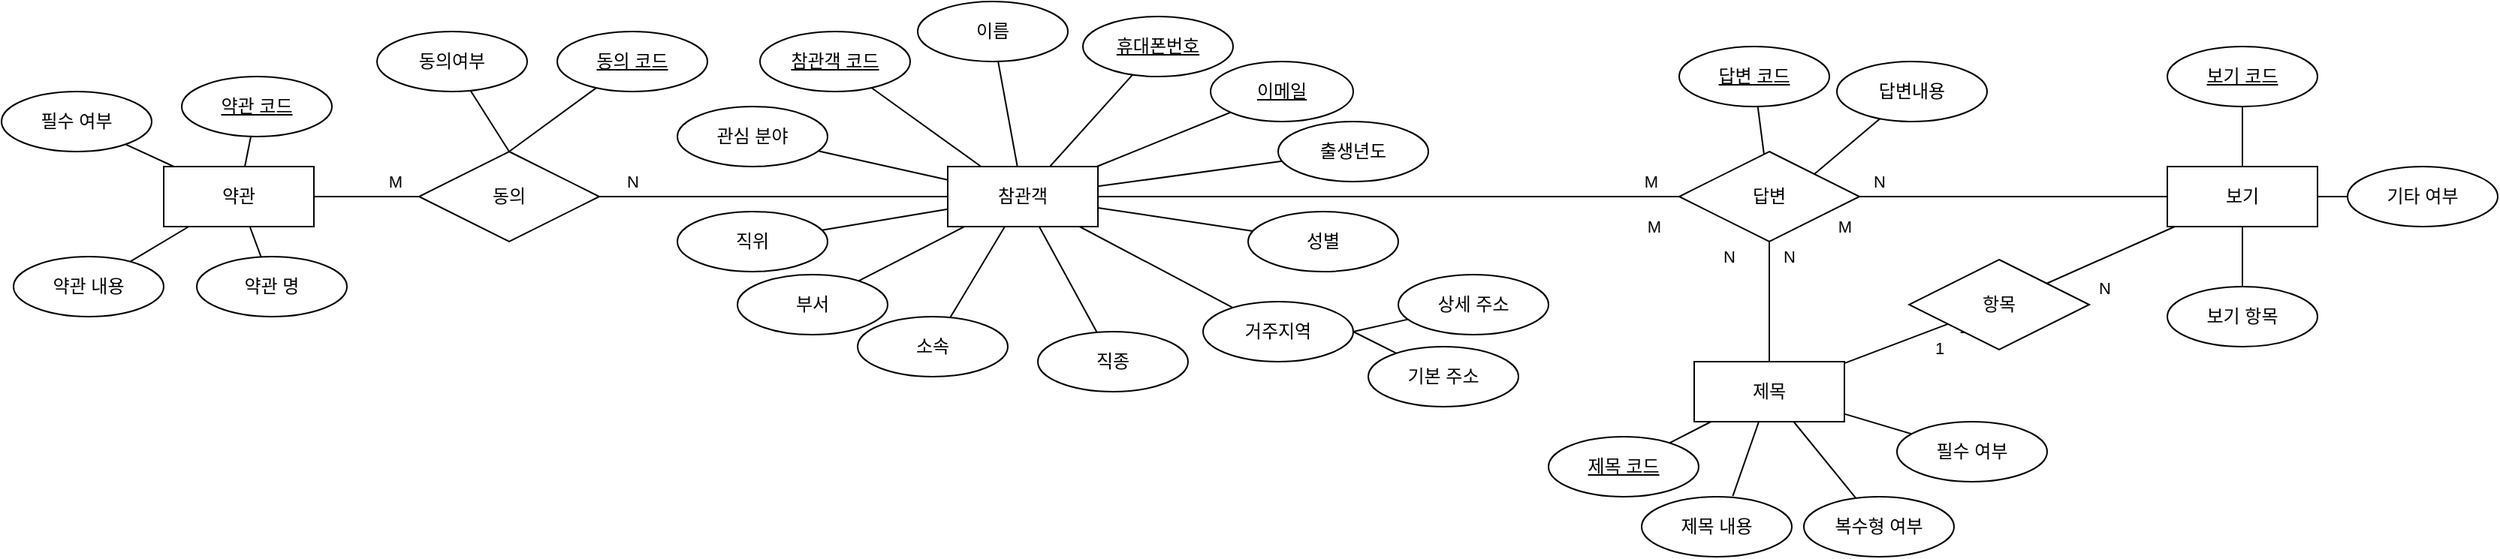 <mxfile version="24.6.2" type="github" pages="2">
  <diagram name="페이지-1" id="R2ysIsO2yRYIYrhWCdYy">
    <mxGraphModel dx="2016" dy="1233" grid="1" gridSize="10" guides="1" tooltips="1" connect="1" arrows="1" fold="1" page="1" pageScale="1" pageWidth="850" pageHeight="1100" math="0" shadow="0">
      <root>
        <mxCell id="0" />
        <mxCell id="1" parent="0" />
        <mxCell id="bbzpcZMjXYRwJVZqYpki-1" value="참관객" style="whiteSpace=wrap;html=1;align=center;" parent="1" vertex="1">
          <mxGeometry x="660" y="140" width="100" height="40" as="geometry" />
        </mxCell>
        <mxCell id="bbzpcZMjXYRwJVZqYpki-2" value="이름" style="ellipse;whiteSpace=wrap;html=1;align=center;" parent="1" vertex="1">
          <mxGeometry x="640" y="30" width="100" height="40" as="geometry" />
        </mxCell>
        <mxCell id="bbzpcZMjXYRwJVZqYpki-3" value="" style="endArrow=none;html=1;rounded=0;" parent="1" source="bbzpcZMjXYRwJVZqYpki-2" target="bbzpcZMjXYRwJVZqYpki-1" edge="1">
          <mxGeometry relative="1" as="geometry">
            <mxPoint x="630" y="160" as="sourcePoint" />
            <mxPoint x="790" y="160" as="targetPoint" />
          </mxGeometry>
        </mxCell>
        <mxCell id="bbzpcZMjXYRwJVZqYpki-4" value="휴대폰번호" style="ellipse;whiteSpace=wrap;html=1;align=center;fontStyle=4;" parent="1" vertex="1">
          <mxGeometry x="750" y="40" width="100" height="40" as="geometry" />
        </mxCell>
        <mxCell id="bbzpcZMjXYRwJVZqYpki-5" value="" style="endArrow=none;html=1;rounded=0;" parent="1" source="bbzpcZMjXYRwJVZqYpki-4" target="bbzpcZMjXYRwJVZqYpki-1" edge="1">
          <mxGeometry relative="1" as="geometry">
            <mxPoint x="683" y="119" as="sourcePoint" />
            <mxPoint x="706" y="150" as="targetPoint" />
          </mxGeometry>
        </mxCell>
        <mxCell id="bbzpcZMjXYRwJVZqYpki-6" value="이메일" style="ellipse;whiteSpace=wrap;html=1;align=center;fontStyle=4;" parent="1" vertex="1">
          <mxGeometry x="835" y="70" width="95" height="40" as="geometry" />
        </mxCell>
        <mxCell id="bbzpcZMjXYRwJVZqYpki-7" value="참관객 코드" style="ellipse;whiteSpace=wrap;html=1;align=center;fontStyle=4;" parent="1" vertex="1">
          <mxGeometry x="535" y="50" width="100" height="40" as="geometry" />
        </mxCell>
        <mxCell id="bbzpcZMjXYRwJVZqYpki-8" value="" style="endArrow=none;html=1;rounded=0;" parent="1" source="bbzpcZMjXYRwJVZqYpki-6" target="bbzpcZMjXYRwJVZqYpki-1" edge="1">
          <mxGeometry relative="1" as="geometry">
            <mxPoint x="683" y="119" as="sourcePoint" />
            <mxPoint x="706" y="150" as="targetPoint" />
          </mxGeometry>
        </mxCell>
        <mxCell id="bbzpcZMjXYRwJVZqYpki-9" value="" style="endArrow=none;html=1;rounded=0;" parent="1" source="bbzpcZMjXYRwJVZqYpki-7" target="bbzpcZMjXYRwJVZqYpki-1" edge="1">
          <mxGeometry relative="1" as="geometry">
            <mxPoint x="810" y="160" as="sourcePoint" />
            <mxPoint x="770" y="164" as="targetPoint" />
          </mxGeometry>
        </mxCell>
        <mxCell id="bbzpcZMjXYRwJVZqYpki-10" value="거주지역" style="ellipse;whiteSpace=wrap;html=1;align=center;" parent="1" vertex="1">
          <mxGeometry x="830" y="230" width="100" height="40" as="geometry" />
        </mxCell>
        <mxCell id="bbzpcZMjXYRwJVZqYpki-11" value="" style="endArrow=none;html=1;rounded=0;" parent="1" source="bbzpcZMjXYRwJVZqYpki-10" target="bbzpcZMjXYRwJVZqYpki-1" edge="1">
          <mxGeometry relative="1" as="geometry">
            <mxPoint x="683" y="119" as="sourcePoint" />
            <mxPoint x="706" y="150" as="targetPoint" />
          </mxGeometry>
        </mxCell>
        <mxCell id="bbzpcZMjXYRwJVZqYpki-12" value="기본 주소" style="ellipse;whiteSpace=wrap;html=1;align=center;" parent="1" vertex="1">
          <mxGeometry x="940" y="260" width="100" height="40" as="geometry" />
        </mxCell>
        <mxCell id="bbzpcZMjXYRwJVZqYpki-13" value="상세 주소" style="ellipse;whiteSpace=wrap;html=1;align=center;" parent="1" vertex="1">
          <mxGeometry x="960" y="212" width="100" height="40" as="geometry" />
        </mxCell>
        <mxCell id="bbzpcZMjXYRwJVZqYpki-14" value="" style="endArrow=none;html=1;rounded=0;entryX=1;entryY=0.5;entryDx=0;entryDy=0;" parent="1" source="bbzpcZMjXYRwJVZqYpki-12" target="bbzpcZMjXYRwJVZqYpki-10" edge="1">
          <mxGeometry relative="1" as="geometry">
            <mxPoint x="274" y="125" as="sourcePoint" />
            <mxPoint x="310" y="140" as="targetPoint" />
          </mxGeometry>
        </mxCell>
        <mxCell id="bbzpcZMjXYRwJVZqYpki-15" value="" style="endArrow=none;html=1;rounded=0;entryX=1;entryY=0.5;entryDx=0;entryDy=0;" parent="1" source="bbzpcZMjXYRwJVZqYpki-13" target="bbzpcZMjXYRwJVZqYpki-10" edge="1">
          <mxGeometry relative="1" as="geometry">
            <mxPoint x="293" y="131" as="sourcePoint" />
            <mxPoint x="328" y="139" as="targetPoint" />
          </mxGeometry>
        </mxCell>
        <mxCell id="bbzpcZMjXYRwJVZqYpki-16" value="소속" style="ellipse;whiteSpace=wrap;html=1;align=center;" parent="1" vertex="1">
          <mxGeometry x="600" y="240" width="100" height="40" as="geometry" />
        </mxCell>
        <mxCell id="bbzpcZMjXYRwJVZqYpki-17" value="" style="endArrow=none;html=1;rounded=0;" parent="1" source="bbzpcZMjXYRwJVZqYpki-16" target="bbzpcZMjXYRwJVZqYpki-1" edge="1">
          <mxGeometry relative="1" as="geometry">
            <mxPoint x="599" y="163" as="sourcePoint" />
            <mxPoint x="670" y="167" as="targetPoint" />
          </mxGeometry>
        </mxCell>
        <mxCell id="bbzpcZMjXYRwJVZqYpki-18" value="성별" style="ellipse;whiteSpace=wrap;html=1;align=center;" parent="1" vertex="1">
          <mxGeometry x="860" y="170" width="100" height="40" as="geometry" />
        </mxCell>
        <mxCell id="bbzpcZMjXYRwJVZqYpki-19" value="" style="endArrow=none;html=1;rounded=0;" parent="1" source="bbzpcZMjXYRwJVZqYpki-18" target="bbzpcZMjXYRwJVZqYpki-1" edge="1">
          <mxGeometry relative="1" as="geometry">
            <mxPoint x="617" y="207" as="sourcePoint" />
            <mxPoint x="670" y="188" as="targetPoint" />
          </mxGeometry>
        </mxCell>
        <mxCell id="bbzpcZMjXYRwJVZqYpki-20" value="약관" style="whiteSpace=wrap;html=1;align=center;" parent="1" vertex="1">
          <mxGeometry x="138" y="140" width="100" height="40" as="geometry" />
        </mxCell>
        <mxCell id="bbzpcZMjXYRwJVZqYpki-22" value="" style="endArrow=none;html=1;rounded=0;" parent="1" source="8LDzbmYmtfxuhefucSMn-5" target="bbzpcZMjXYRwJVZqYpki-20" edge="1">
          <mxGeometry relative="1" as="geometry">
            <mxPoint x="118" y="219" as="sourcePoint" />
            <mxPoint x="228" y="279" as="targetPoint" />
          </mxGeometry>
        </mxCell>
        <mxCell id="bbzpcZMjXYRwJVZqYpki-23" value="약관 코드" style="ellipse;whiteSpace=wrap;html=1;align=center;fontStyle=4;" parent="1" vertex="1">
          <mxGeometry x="150" y="80" width="100" height="40" as="geometry" />
        </mxCell>
        <mxCell id="bbzpcZMjXYRwJVZqYpki-24" value="" style="endArrow=none;html=1;rounded=0;" parent="1" source="bbzpcZMjXYRwJVZqYpki-23" target="bbzpcZMjXYRwJVZqYpki-20" edge="1">
          <mxGeometry relative="1" as="geometry">
            <mxPoint x="30.993" y="258.789" as="sourcePoint" />
            <mxPoint x="238" y="280" as="targetPoint" />
          </mxGeometry>
        </mxCell>
        <mxCell id="bbzpcZMjXYRwJVZqYpki-38" value="부서" style="ellipse;whiteSpace=wrap;html=1;align=center;" parent="1" vertex="1">
          <mxGeometry x="520" y="212" width="100" height="40" as="geometry" />
        </mxCell>
        <mxCell id="bbzpcZMjXYRwJVZqYpki-40" value="" style="endArrow=none;html=1;rounded=0;" parent="1" source="bbzpcZMjXYRwJVZqYpki-38" target="bbzpcZMjXYRwJVZqYpki-1" edge="1">
          <mxGeometry relative="1" as="geometry">
            <mxPoint x="730" y="220" as="sourcePoint" />
            <mxPoint x="746" y="180" as="targetPoint" />
          </mxGeometry>
        </mxCell>
        <mxCell id="bbzpcZMjXYRwJVZqYpki-43" value="출생년도" style="ellipse;whiteSpace=wrap;html=1;align=center;" parent="1" vertex="1">
          <mxGeometry x="880" y="110" width="100" height="40" as="geometry" />
        </mxCell>
        <mxCell id="bbzpcZMjXYRwJVZqYpki-44" value="" style="endArrow=none;html=1;rounded=0;" parent="1" source="bbzpcZMjXYRwJVZqYpki-43" target="bbzpcZMjXYRwJVZqYpki-1" edge="1">
          <mxGeometry relative="1" as="geometry">
            <mxPoint x="682" y="220" as="sourcePoint" />
            <mxPoint x="690" y="180" as="targetPoint" />
          </mxGeometry>
        </mxCell>
        <mxCell id="bbzpcZMjXYRwJVZqYpki-45" value="직종" style="ellipse;whiteSpace=wrap;html=1;align=center;" parent="1" vertex="1">
          <mxGeometry x="720" y="250" width="100" height="40" as="geometry" />
        </mxCell>
        <mxCell id="bbzpcZMjXYRwJVZqYpki-46" value="" style="endArrow=none;html=1;rounded=0;" parent="1" source="bbzpcZMjXYRwJVZqYpki-45" target="bbzpcZMjXYRwJVZqYpki-1" edge="1">
          <mxGeometry relative="1" as="geometry">
            <mxPoint x="612" y="199" as="sourcePoint" />
            <mxPoint x="670" y="183" as="targetPoint" />
          </mxGeometry>
        </mxCell>
        <mxCell id="bbzpcZMjXYRwJVZqYpki-47" value="직위" style="ellipse;whiteSpace=wrap;html=1;align=center;" parent="1" vertex="1">
          <mxGeometry x="480" y="170" width="100" height="40" as="geometry" />
        </mxCell>
        <mxCell id="bbzpcZMjXYRwJVZqYpki-48" value="관심 분야" style="ellipse;whiteSpace=wrap;html=1;align=center;" parent="1" vertex="1">
          <mxGeometry x="480" y="100" width="100" height="40" as="geometry" />
        </mxCell>
        <mxCell id="bbzpcZMjXYRwJVZqYpki-49" value="" style="endArrow=none;html=1;rounded=0;" parent="1" source="bbzpcZMjXYRwJVZqYpki-47" target="bbzpcZMjXYRwJVZqYpki-1" edge="1">
          <mxGeometry relative="1" as="geometry">
            <mxPoint x="584" y="200" as="sourcePoint" />
            <mxPoint x="670" y="181" as="targetPoint" />
          </mxGeometry>
        </mxCell>
        <mxCell id="bbzpcZMjXYRwJVZqYpki-50" value="" style="endArrow=none;html=1;rounded=0;" parent="1" source="bbzpcZMjXYRwJVZqYpki-48" target="bbzpcZMjXYRwJVZqYpki-1" edge="1">
          <mxGeometry relative="1" as="geometry">
            <mxPoint x="555.08" y="134.251" as="sourcePoint" />
            <mxPoint x="670" y="170" as="targetPoint" />
          </mxGeometry>
        </mxCell>
        <mxCell id="bbzpcZMjXYRwJVZqYpki-56" value="" style="endArrow=none;html=1;rounded=0;" parent="1" source="8LDzbmYmtfxuhefucSMn-6" target="bbzpcZMjXYRwJVZqYpki-20" edge="1">
          <mxGeometry relative="1" as="geometry">
            <mxPoint x="198" y="269" as="sourcePoint" />
            <mxPoint x="144" y="299" as="targetPoint" />
          </mxGeometry>
        </mxCell>
        <mxCell id="bbzpcZMjXYRwJVZqYpki-59" value="" style="endArrow=none;html=1;rounded=0;entryX=0;entryY=0.5;entryDx=0;entryDy=0;" parent="1" source="NyH2NcSwAPmrtW-ZyGsx-1" target="bbzpcZMjXYRwJVZqYpki-1" edge="1">
          <mxGeometry relative="1" as="geometry">
            <mxPoint x="161.122" y="254.347" as="sourcePoint" />
            <mxPoint x="330" y="175" as="targetPoint" />
          </mxGeometry>
        </mxCell>
        <mxCell id="8LDzbmYmtfxuhefucSMn-74" value="N" style="edgeLabel;html=1;align=center;verticalAlign=middle;resizable=0;points=[];" parent="bbzpcZMjXYRwJVZqYpki-59" vertex="1" connectable="0">
          <mxGeometry x="-0.613" y="1" relative="1" as="geometry">
            <mxPoint x="-23" y="-9" as="offset" />
          </mxGeometry>
        </mxCell>
        <mxCell id="bbzpcZMjXYRwJVZqYpki-65" value="" style="endArrow=none;html=1;rounded=0;" parent="1" source="NyH2NcSwAPmrtW-ZyGsx-1" target="bbzpcZMjXYRwJVZqYpki-20" edge="1">
          <mxGeometry relative="1" as="geometry">
            <mxPoint x="120" y="500" as="sourcePoint" />
            <mxPoint x="111" y="400" as="targetPoint" />
          </mxGeometry>
        </mxCell>
        <mxCell id="8LDzbmYmtfxuhefucSMn-75" value="M" style="edgeLabel;html=1;align=center;verticalAlign=middle;resizable=0;points=[];" parent="bbzpcZMjXYRwJVZqYpki-65" vertex="1" connectable="0">
          <mxGeometry x="-0.436" y="-2" relative="1" as="geometry">
            <mxPoint x="3" y="-8" as="offset" />
          </mxGeometry>
        </mxCell>
        <mxCell id="NyH2NcSwAPmrtW-ZyGsx-1" value="동의" style="shape=rhombus;perimeter=rhombusPerimeter;whiteSpace=wrap;html=1;align=center;" parent="1" vertex="1">
          <mxGeometry x="308" y="130" width="120" height="60" as="geometry" />
        </mxCell>
        <mxCell id="8LDzbmYmtfxuhefucSMn-1" value="동의 코드" style="ellipse;whiteSpace=wrap;html=1;align=center;fontStyle=4;" parent="1" vertex="1">
          <mxGeometry x="400" y="50" width="100" height="40" as="geometry" />
        </mxCell>
        <mxCell id="8LDzbmYmtfxuhefucSMn-5" value="약관 명" style="ellipse;whiteSpace=wrap;html=1;align=center;" parent="1" vertex="1">
          <mxGeometry x="160" y="200" width="100" height="40" as="geometry" />
        </mxCell>
        <mxCell id="8LDzbmYmtfxuhefucSMn-6" value="약관 내용" style="ellipse;whiteSpace=wrap;html=1;align=center;" parent="1" vertex="1">
          <mxGeometry x="38" y="200" width="100" height="40" as="geometry" />
        </mxCell>
        <mxCell id="8LDzbmYmtfxuhefucSMn-7" value="동의여부" style="ellipse;whiteSpace=wrap;html=1;align=center;" parent="1" vertex="1">
          <mxGeometry x="280" y="50" width="100" height="40" as="geometry" />
        </mxCell>
        <mxCell id="8LDzbmYmtfxuhefucSMn-8" value="" style="endArrow=none;html=1;rounded=0;entryX=0.5;entryY=0;entryDx=0;entryDy=0;" parent="1" source="8LDzbmYmtfxuhefucSMn-1" target="NyH2NcSwAPmrtW-ZyGsx-1" edge="1">
          <mxGeometry relative="1" as="geometry">
            <mxPoint x="338" y="132" as="sourcePoint" />
            <mxPoint x="396" y="80" as="targetPoint" />
          </mxGeometry>
        </mxCell>
        <mxCell id="8LDzbmYmtfxuhefucSMn-10" value="" style="endArrow=none;html=1;rounded=0;entryX=0.5;entryY=0;entryDx=0;entryDy=0;" parent="1" source="8LDzbmYmtfxuhefucSMn-7" target="NyH2NcSwAPmrtW-ZyGsx-1" edge="1">
          <mxGeometry relative="1" as="geometry">
            <mxPoint x="272" y="222" as="sourcePoint" />
            <mxPoint x="181" y="205" as="targetPoint" />
          </mxGeometry>
        </mxCell>
        <mxCell id="8LDzbmYmtfxuhefucSMn-15" value="보기" style="whiteSpace=wrap;html=1;align=center;" parent="1" vertex="1">
          <mxGeometry x="1472" y="140" width="100" height="40" as="geometry" />
        </mxCell>
        <mxCell id="8LDzbmYmtfxuhefucSMn-16" value="보기 코드" style="ellipse;whiteSpace=wrap;html=1;align=center;fontStyle=4;" parent="1" vertex="1">
          <mxGeometry x="1472" y="60" width="100" height="40" as="geometry" />
        </mxCell>
        <mxCell id="8LDzbmYmtfxuhefucSMn-18" value="보기 항목" style="ellipse;whiteSpace=wrap;html=1;align=center;" parent="1" vertex="1">
          <mxGeometry x="1472" y="220" width="100" height="40" as="geometry" />
        </mxCell>
        <mxCell id="8LDzbmYmtfxuhefucSMn-19" value="" style="endArrow=none;html=1;rounded=0;" parent="1" source="8LDzbmYmtfxuhefucSMn-16" target="8LDzbmYmtfxuhefucSMn-15" edge="1">
          <mxGeometry relative="1" as="geometry">
            <mxPoint x="1251.5" y="579.77" as="sourcePoint" />
            <mxPoint x="1303" y="439" as="targetPoint" />
          </mxGeometry>
        </mxCell>
        <mxCell id="8LDzbmYmtfxuhefucSMn-20" value="" style="endArrow=none;html=1;rounded=0;" parent="1" source="8LDzbmYmtfxuhefucSMn-18" target="8LDzbmYmtfxuhefucSMn-15" edge="1">
          <mxGeometry relative="1" as="geometry">
            <mxPoint x="1263.5" y="549.77" as="sourcePoint" />
            <mxPoint x="1353" y="459" as="targetPoint" />
          </mxGeometry>
        </mxCell>
        <mxCell id="8LDzbmYmtfxuhefucSMn-24" value="" style="endArrow=none;html=1;rounded=0;" parent="1" source="8LDzbmYmtfxuhefucSMn-68" target="8LDzbmYmtfxuhefucSMn-15" edge="1">
          <mxGeometry relative="1" as="geometry">
            <mxPoint x="1385" y="559" as="sourcePoint" />
            <mxPoint x="1305" y="589" as="targetPoint" />
          </mxGeometry>
        </mxCell>
        <mxCell id="8LDzbmYmtfxuhefucSMn-70" value="N" style="edgeLabel;html=1;align=center;verticalAlign=middle;resizable=0;points=[];" parent="8LDzbmYmtfxuhefucSMn-24" vertex="1" connectable="0">
          <mxGeometry x="-0.022" y="2" relative="1" as="geometry">
            <mxPoint x="-3" y="23" as="offset" />
          </mxGeometry>
        </mxCell>
        <mxCell id="8LDzbmYmtfxuhefucSMn-28" value="제목" style="whiteSpace=wrap;html=1;align=center;" parent="1" vertex="1">
          <mxGeometry x="1157" y="270" width="100" height="40" as="geometry" />
        </mxCell>
        <mxCell id="8LDzbmYmtfxuhefucSMn-29" value="" style="endArrow=none;html=1;rounded=0;" parent="1" source="8LDzbmYmtfxuhefucSMn-33" target="8LDzbmYmtfxuhefucSMn-28" edge="1">
          <mxGeometry relative="1" as="geometry">
            <mxPoint x="1100" y="329" as="sourcePoint" />
            <mxPoint x="1210" y="389" as="targetPoint" />
          </mxGeometry>
        </mxCell>
        <mxCell id="8LDzbmYmtfxuhefucSMn-30" value="제목 코드" style="ellipse;whiteSpace=wrap;html=1;align=center;fontStyle=4;" parent="1" vertex="1">
          <mxGeometry x="1060" y="320" width="100" height="40" as="geometry" />
        </mxCell>
        <mxCell id="8LDzbmYmtfxuhefucSMn-31" value="" style="endArrow=none;html=1;rounded=0;" parent="1" source="8LDzbmYmtfxuhefucSMn-30" target="8LDzbmYmtfxuhefucSMn-28" edge="1">
          <mxGeometry relative="1" as="geometry">
            <mxPoint x="1184" y="417" as="sourcePoint" />
            <mxPoint x="1185" y="411.724" as="targetPoint" />
          </mxGeometry>
        </mxCell>
        <mxCell id="8LDzbmYmtfxuhefucSMn-32" value="" style="endArrow=none;html=1;rounded=0;" parent="1" source="8LDzbmYmtfxuhefucSMn-34" target="8LDzbmYmtfxuhefucSMn-28" edge="1">
          <mxGeometry relative="1" as="geometry">
            <mxPoint x="1190" y="464.83" as="sourcePoint" />
            <mxPoint x="1266.551" y="430" as="targetPoint" />
          </mxGeometry>
        </mxCell>
        <mxCell id="8LDzbmYmtfxuhefucSMn-33" value="필수 여부" style="ellipse;whiteSpace=wrap;html=1;align=center;" parent="1" vertex="1">
          <mxGeometry x="1292" y="310" width="100" height="40" as="geometry" />
        </mxCell>
        <mxCell id="8LDzbmYmtfxuhefucSMn-34" value="복수형 여부" style="ellipse;whiteSpace=wrap;html=1;align=center;" parent="1" vertex="1">
          <mxGeometry x="1230" y="360" width="100" height="40" as="geometry" />
        </mxCell>
        <mxCell id="8LDzbmYmtfxuhefucSMn-56" value="" style="endArrow=none;html=1;rounded=0;" parent="1" source="8LDzbmYmtfxuhefucSMn-96" target="bbzpcZMjXYRwJVZqYpki-1" edge="1">
          <mxGeometry relative="1" as="geometry">
            <mxPoint x="921.182" y="266.909" as="sourcePoint" />
            <mxPoint x="625" y="190" as="targetPoint" />
          </mxGeometry>
        </mxCell>
        <mxCell id="8LDzbmYmtfxuhefucSMn-90" value="N" style="edgeLabel;html=1;align=center;verticalAlign=middle;resizable=0;points=[];" parent="8LDzbmYmtfxuhefucSMn-56" vertex="1" connectable="0">
          <mxGeometry x="-0.763" y="-1" relative="1" as="geometry">
            <mxPoint x="179" y="-9" as="offset" />
          </mxGeometry>
        </mxCell>
        <mxCell id="L_MzMhsjJ9_mvxcdoN2l-17" value="M" style="edgeLabel;html=1;align=center;verticalAlign=middle;resizable=0;points=[];" vertex="1" connectable="0" parent="8LDzbmYmtfxuhefucSMn-56">
          <mxGeometry x="-0.899" y="-3" relative="1" as="geometry">
            <mxPoint y="-7" as="offset" />
          </mxGeometry>
        </mxCell>
        <mxCell id="L_MzMhsjJ9_mvxcdoN2l-20" value="M" style="edgeLabel;html=1;align=center;verticalAlign=middle;resizable=0;points=[];" vertex="1" connectable="0" parent="8LDzbmYmtfxuhefucSMn-56">
          <mxGeometry x="-0.81" relative="1" as="geometry">
            <mxPoint x="20" y="20" as="offset" />
          </mxGeometry>
        </mxCell>
        <mxCell id="8LDzbmYmtfxuhefucSMn-57" value="" style="endArrow=none;html=1;rounded=0;" parent="1" source="8LDzbmYmtfxuhefucSMn-58" target="8LDzbmYmtfxuhefucSMn-15" edge="1">
          <mxGeometry relative="1" as="geometry">
            <mxPoint x="1473" y="489" as="sourcePoint" />
            <mxPoint x="1403" y="449" as="targetPoint" />
          </mxGeometry>
        </mxCell>
        <mxCell id="8LDzbmYmtfxuhefucSMn-58" value="기타 여부" style="ellipse;whiteSpace=wrap;html=1;align=center;" parent="1" vertex="1">
          <mxGeometry x="1592" y="140" width="100" height="40" as="geometry" />
        </mxCell>
        <mxCell id="8LDzbmYmtfxuhefucSMn-59" value="제목 내용" style="ellipse;whiteSpace=wrap;html=1;align=center;" parent="1" vertex="1">
          <mxGeometry x="1122" y="360" width="100" height="40" as="geometry" />
        </mxCell>
        <mxCell id="8LDzbmYmtfxuhefucSMn-60" value="" style="endArrow=none;html=1;rounded=0;exitX=0.607;exitY=-0.011;exitDx=0;exitDy=0;exitPerimeter=0;" parent="1" source="8LDzbmYmtfxuhefucSMn-59" target="8LDzbmYmtfxuhefucSMn-28" edge="1">
          <mxGeometry relative="1" as="geometry">
            <mxPoint x="1153.361" y="380.523" as="sourcePoint" />
            <mxPoint x="1257" y="421.111" as="targetPoint" />
          </mxGeometry>
        </mxCell>
        <mxCell id="8LDzbmYmtfxuhefucSMn-69" value="" style="endArrow=none;html=1;rounded=0;" parent="1" source="8LDzbmYmtfxuhefucSMn-28" target="8LDzbmYmtfxuhefucSMn-68" edge="1">
          <mxGeometry relative="1" as="geometry">
            <mxPoint x="1020" y="459" as="sourcePoint" />
            <mxPoint x="1020" y="609" as="targetPoint" />
          </mxGeometry>
        </mxCell>
        <mxCell id="8LDzbmYmtfxuhefucSMn-71" value="1" style="edgeLabel;html=1;align=center;verticalAlign=middle;resizable=0;points=[];" parent="8LDzbmYmtfxuhefucSMn-69" vertex="1" connectable="0">
          <mxGeometry x="-0.578" y="-2" relative="1" as="geometry">
            <mxPoint x="64" y="-21" as="offset" />
          </mxGeometry>
        </mxCell>
        <mxCell id="L_MzMhsjJ9_mvxcdoN2l-18" value="1" style="edgeLabel;html=1;align=center;verticalAlign=middle;resizable=0;points=[];" vertex="1" connectable="0" parent="8LDzbmYmtfxuhefucSMn-69">
          <mxGeometry x="-0.174" y="1" relative="1" as="geometry">
            <mxPoint x="35" y="1" as="offset" />
          </mxGeometry>
        </mxCell>
        <mxCell id="8LDzbmYmtfxuhefucSMn-68" value="항목" style="shape=rhombus;perimeter=rhombusPerimeter;whiteSpace=wrap;html=1;align=center;" parent="1" vertex="1">
          <mxGeometry x="1300" y="202" width="120" height="60" as="geometry" />
        </mxCell>
        <mxCell id="8LDzbmYmtfxuhefucSMn-93" value="" style="endArrow=none;html=1;rounded=0;" parent="1" source="L_MzMhsjJ9_mvxcdoN2l-3" target="8LDzbmYmtfxuhefucSMn-96" edge="1">
          <mxGeometry relative="1" as="geometry">
            <mxPoint x="1070.146" y="233.774" as="sourcePoint" />
            <mxPoint x="1295" y="191" as="targetPoint" />
          </mxGeometry>
        </mxCell>
        <mxCell id="8LDzbmYmtfxuhefucSMn-96" value="답변" style="shape=rhombus;perimeter=rhombusPerimeter;whiteSpace=wrap;html=1;align=center;" parent="1" vertex="1">
          <mxGeometry x="1147" y="130" width="120" height="60" as="geometry" />
        </mxCell>
        <mxCell id="8LDzbmYmtfxuhefucSMn-99" value="" style="endArrow=none;html=1;rounded=0;" parent="1" source="8LDzbmYmtfxuhefucSMn-96" target="8LDzbmYmtfxuhefucSMn-15" edge="1">
          <mxGeometry relative="1" as="geometry">
            <mxPoint x="1179" y="334" as="sourcePoint" />
            <mxPoint x="1124" y="218" as="targetPoint" />
          </mxGeometry>
        </mxCell>
        <mxCell id="L_MzMhsjJ9_mvxcdoN2l-22" value="M" style="edgeLabel;html=1;align=center;verticalAlign=middle;resizable=0;points=[];" vertex="1" connectable="0" parent="8LDzbmYmtfxuhefucSMn-99">
          <mxGeometry x="-0.766" y="-2" relative="1" as="geometry">
            <mxPoint x="-34" y="18" as="offset" />
          </mxGeometry>
        </mxCell>
        <mxCell id="L_MzMhsjJ9_mvxcdoN2l-1" value="필수 여부" style="ellipse;whiteSpace=wrap;html=1;align=center;" vertex="1" parent="1">
          <mxGeometry x="30" y="90" width="100" height="40" as="geometry" />
        </mxCell>
        <mxCell id="L_MzMhsjJ9_mvxcdoN2l-2" value="" style="endArrow=none;html=1;rounded=0;" edge="1" parent="1" source="L_MzMhsjJ9_mvxcdoN2l-1" target="bbzpcZMjXYRwJVZqYpki-20">
          <mxGeometry relative="1" as="geometry">
            <mxPoint x="231" y="289" as="sourcePoint" />
            <mxPoint x="216" y="249" as="targetPoint" />
          </mxGeometry>
        </mxCell>
        <mxCell id="L_MzMhsjJ9_mvxcdoN2l-3" value="답변 코드" style="ellipse;whiteSpace=wrap;html=1;align=center;fontStyle=4;" vertex="1" parent="1">
          <mxGeometry x="1147" y="60" width="100" height="40" as="geometry" />
        </mxCell>
        <mxCell id="L_MzMhsjJ9_mvxcdoN2l-6" value="" style="endArrow=none;html=1;rounded=0;exitX=0.5;exitY=0;exitDx=0;exitDy=0;" edge="1" parent="1" source="8LDzbmYmtfxuhefucSMn-28" target="8LDzbmYmtfxuhefucSMn-96">
          <mxGeometry relative="1" as="geometry">
            <mxPoint x="1056" y="292" as="sourcePoint" />
            <mxPoint x="1141" y="325" as="targetPoint" />
          </mxGeometry>
        </mxCell>
        <mxCell id="L_MzMhsjJ9_mvxcdoN2l-19" value="N" style="edgeLabel;html=1;align=center;verticalAlign=middle;resizable=0;points=[];" vertex="1" connectable="0" parent="L_MzMhsjJ9_mvxcdoN2l-6">
          <mxGeometry x="-0.469" y="2" relative="1" as="geometry">
            <mxPoint x="-25" y="-49" as="offset" />
          </mxGeometry>
        </mxCell>
        <mxCell id="L_MzMhsjJ9_mvxcdoN2l-21" value="N" style="edgeLabel;html=1;align=center;verticalAlign=middle;resizable=0;points=[];" vertex="1" connectable="0" parent="L_MzMhsjJ9_mvxcdoN2l-6">
          <mxGeometry x="-0.198" y="-1" relative="1" as="geometry">
            <mxPoint x="12" y="-38" as="offset" />
          </mxGeometry>
        </mxCell>
        <mxCell id="L_MzMhsjJ9_mvxcdoN2l-7" value="답변내용" style="ellipse;whiteSpace=wrap;html=1;align=center;" vertex="1" parent="1">
          <mxGeometry x="1252" y="70" width="100" height="40" as="geometry" />
        </mxCell>
        <mxCell id="L_MzMhsjJ9_mvxcdoN2l-8" value="" style="endArrow=none;html=1;rounded=0;entryX=1;entryY=0;entryDx=0;entryDy=0;" edge="1" parent="1" source="L_MzMhsjJ9_mvxcdoN2l-7" target="8LDzbmYmtfxuhefucSMn-96">
          <mxGeometry relative="1" as="geometry">
            <mxPoint x="1346" y="195" as="sourcePoint" />
            <mxPoint x="1295" y="191" as="targetPoint" />
          </mxGeometry>
        </mxCell>
      </root>
    </mxGraphModel>
  </diagram>
  <diagram id="BljMs6ohN4SrVddhDajM" name="페이지-2">
    <mxGraphModel grid="1" page="1" gridSize="10" guides="1" tooltips="1" connect="1" arrows="1" fold="1" pageScale="1" pageWidth="850" pageHeight="1100" math="0" shadow="0">
      <root>
        <mxCell id="0" />
        <mxCell id="1" parent="0" />
      </root>
    </mxGraphModel>
  </diagram>
</mxfile>
